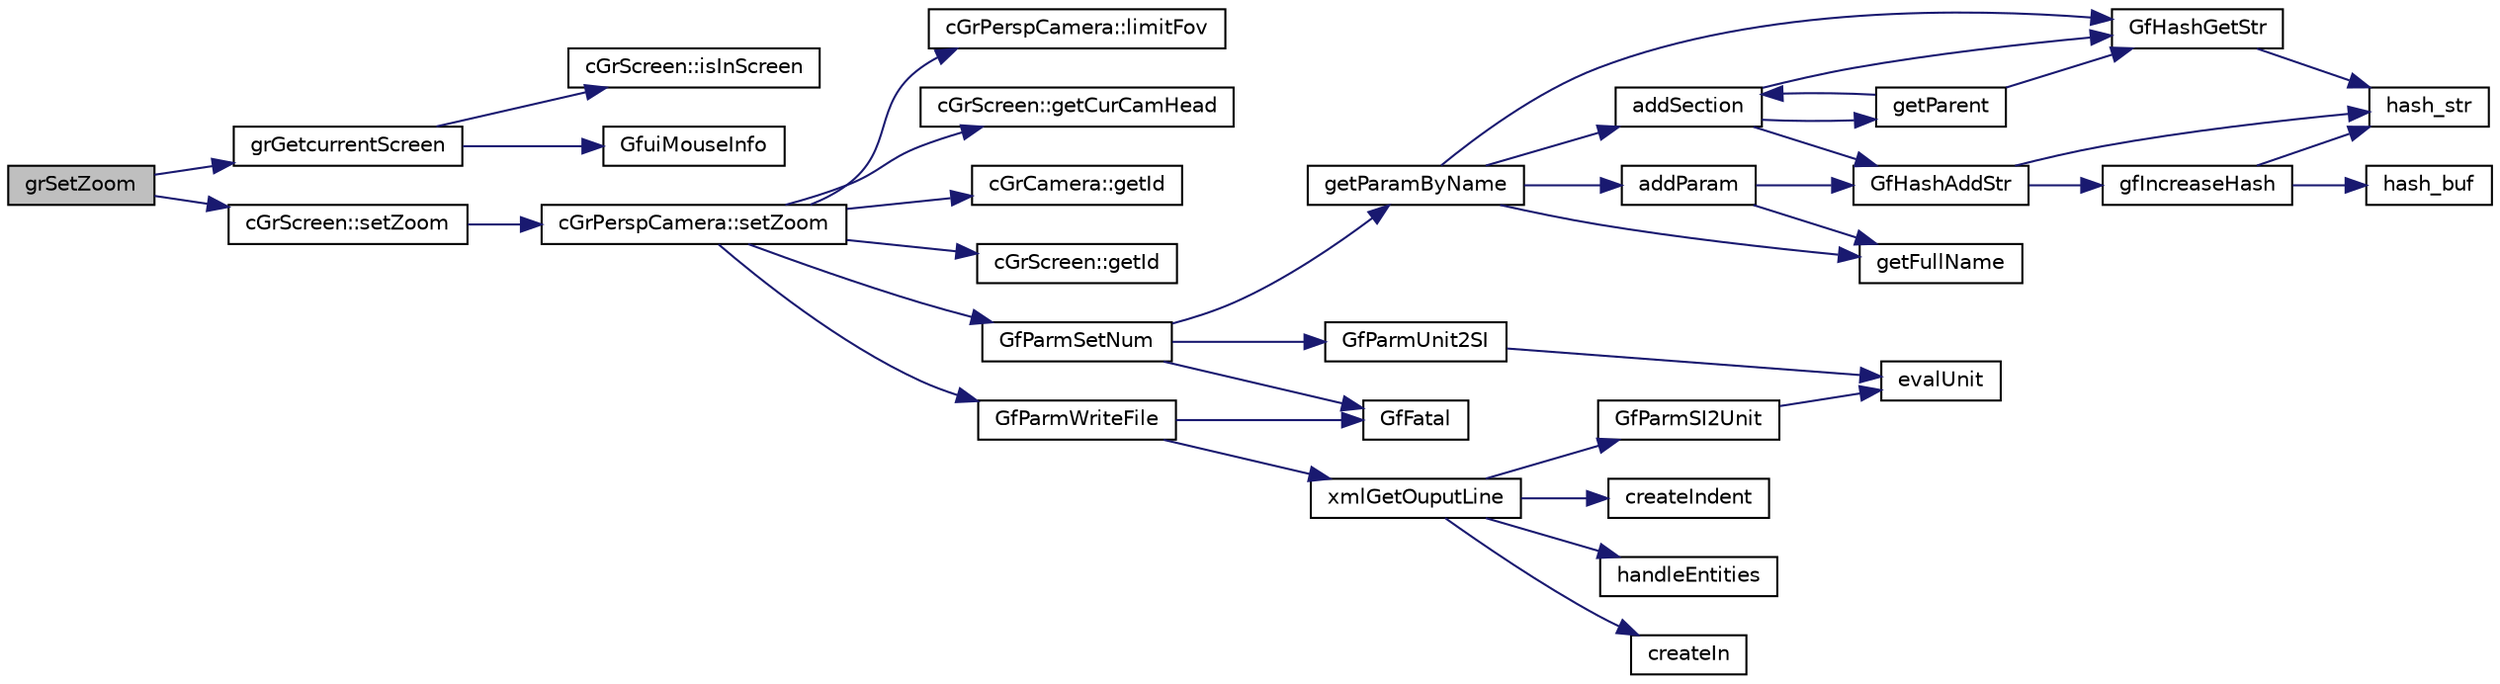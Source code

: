 digraph "grSetZoom"
{
  edge [fontname="Helvetica",fontsize="10",labelfontname="Helvetica",labelfontsize="10"];
  node [fontname="Helvetica",fontsize="10",shape=record];
  rankdir="LR";
  Node1 [label="grSetZoom",height=0.2,width=0.4,color="black", fillcolor="grey75", style="filled", fontcolor="black"];
  Node1 -> Node2 [color="midnightblue",fontsize="10",style="solid",fontname="Helvetica"];
  Node2 [label="grGetcurrentScreen",height=0.2,width=0.4,color="black", fillcolor="white", style="filled",URL="$grmain_8cpp.html#a1b567c6682c1e972d6056cc70b884cd5"];
  Node2 -> Node3 [color="midnightblue",fontsize="10",style="solid",fontname="Helvetica"];
  Node3 [label="GfuiMouseInfo",height=0.2,width=0.4,color="black", fillcolor="white", style="filled",URL="$group__gui.html#ga742f49d4d38c9d557fac937240f6ee75",tooltip="Get the mouse information (position and buttons) "];
  Node2 -> Node4 [color="midnightblue",fontsize="10",style="solid",fontname="Helvetica"];
  Node4 [label="cGrScreen::isInScreen",height=0.2,width=0.4,color="black", fillcolor="white", style="filled",URL="$classc_gr_screen.html#aa658a29eb655454f084e0c4afa1740ad"];
  Node1 -> Node5 [color="midnightblue",fontsize="10",style="solid",fontname="Helvetica"];
  Node5 [label="cGrScreen::setZoom",height=0.2,width=0.4,color="black", fillcolor="white", style="filled",URL="$classc_gr_screen.html#a7ae75212292bd01b3d1e2605b84491fa"];
  Node5 -> Node6 [color="midnightblue",fontsize="10",style="solid",fontname="Helvetica"];
  Node6 [label="cGrPerspCamera::setZoom",height=0.2,width=0.4,color="black", fillcolor="white", style="filled",URL="$classc_gr_persp_camera.html#ac5660dec0a11141215fe551a33a06e7c"];
  Node6 -> Node7 [color="midnightblue",fontsize="10",style="solid",fontname="Helvetica"];
  Node7 [label="cGrPerspCamera::limitFov",height=0.2,width=0.4,color="black", fillcolor="white", style="filled",URL="$classc_gr_persp_camera.html#a70c0191610851aee37de329253fecabe"];
  Node6 -> Node8 [color="midnightblue",fontsize="10",style="solid",fontname="Helvetica"];
  Node8 [label="cGrScreen::getCurCamHead",height=0.2,width=0.4,color="black", fillcolor="white", style="filled",URL="$classc_gr_screen.html#ad02876b341f8d72ff528da6708146c76"];
  Node6 -> Node9 [color="midnightblue",fontsize="10",style="solid",fontname="Helvetica"];
  Node9 [label="cGrCamera::getId",height=0.2,width=0.4,color="black", fillcolor="white", style="filled",URL="$classc_gr_camera.html#a460f02feb846382de7d91b7da6bf6ca3"];
  Node6 -> Node10 [color="midnightblue",fontsize="10",style="solid",fontname="Helvetica"];
  Node10 [label="cGrScreen::getId",height=0.2,width=0.4,color="black", fillcolor="white", style="filled",URL="$classc_gr_screen.html#a6bfc4776028e33c8dacf7d915c1b9986"];
  Node6 -> Node11 [color="midnightblue",fontsize="10",style="solid",fontname="Helvetica"];
  Node11 [label="GfParmSetNum",height=0.2,width=0.4,color="black", fillcolor="white", style="filled",URL="$group__paramsdata.html#gaeffbd4db596ae3239a35d7fbd3f442fa",tooltip="Set a numerical parameter in the parameter set handle. "];
  Node11 -> Node12 [color="midnightblue",fontsize="10",style="solid",fontname="Helvetica"];
  Node12 [label="GfFatal",height=0.2,width=0.4,color="black", fillcolor="white", style="filled",URL="$tgf_8h.html#a927c58e55400ef72e0e54548b26f973d"];
  Node11 -> Node13 [color="midnightblue",fontsize="10",style="solid",fontname="Helvetica"];
  Node13 [label="getParamByName",height=0.2,width=0.4,color="black", fillcolor="white", style="filled",URL="$group__paramshelper.html#gad76ca407ee6b618e69f80c80aa319d63",tooltip="Helper function to get (or create) a parameter by name. "];
  Node13 -> Node14 [color="midnightblue",fontsize="10",style="solid",fontname="Helvetica"];
  Node14 [label="getFullName",height=0.2,width=0.4,color="black", fillcolor="white", style="filled",URL="$group__paramshelper.html#gaf12253922391ef1139cd12f2a0ffa5ea",tooltip="Helper function to get the full name of a parameter (full name: \"sectionName/paramName\"). "];
  Node13 -> Node15 [color="midnightblue",fontsize="10",style="solid",fontname="Helvetica"];
  Node15 [label="GfHashGetStr",height=0.2,width=0.4,color="black", fillcolor="white", style="filled",URL="$group__hash.html#ga4e47f57400b95ab9b6fe918c123fdb26",tooltip="Get the user data associated with a string key. "];
  Node15 -> Node16 [color="midnightblue",fontsize="10",style="solid",fontname="Helvetica"];
  Node16 [label="hash_str",height=0.2,width=0.4,color="black", fillcolor="white", style="filled",URL="$hash_8cpp.html#a54816daefc845f0b3ade33c7243c6b71"];
  Node13 -> Node17 [color="midnightblue",fontsize="10",style="solid",fontname="Helvetica"];
  Node17 [label="addSection",height=0.2,width=0.4,color="black", fillcolor="white", style="filled",URL="$group__paramshelper.html#ga56946944d68598d938e65db86ce1221f",tooltip="Helper function to add a section to a parameter set. "];
  Node17 -> Node15 [color="midnightblue",fontsize="10",style="solid",fontname="Helvetica"];
  Node17 -> Node18 [color="midnightblue",fontsize="10",style="solid",fontname="Helvetica"];
  Node18 [label="getParent",height=0.2,width=0.4,color="black", fillcolor="white", style="filled",URL="$group__paramshelper.html#ga6d2007ad14ed22efb2237f09c9c2649a",tooltip="Helper function to get (or create if not found) parent section of section given in sectionName..."];
  Node18 -> Node15 [color="midnightblue",fontsize="10",style="solid",fontname="Helvetica"];
  Node18 -> Node17 [color="midnightblue",fontsize="10",style="solid",fontname="Helvetica"];
  Node17 -> Node19 [color="midnightblue",fontsize="10",style="solid",fontname="Helvetica"];
  Node19 [label="GfHashAddStr",height=0.2,width=0.4,color="black", fillcolor="white", style="filled",URL="$group__hash.html#gaa7a49ed4d630a0a86a829bd8f77f75f6",tooltip="Add an element with a string key to a hash table. "];
  Node19 -> Node20 [color="midnightblue",fontsize="10",style="solid",fontname="Helvetica"];
  Node20 [label="gfIncreaseHash",height=0.2,width=0.4,color="black", fillcolor="white", style="filled",URL="$hash_8cpp.html#a7089850595ee0480361e87214ffc7832",tooltip="Double the size of the hash table. "];
  Node20 -> Node16 [color="midnightblue",fontsize="10",style="solid",fontname="Helvetica"];
  Node20 -> Node21 [color="midnightblue",fontsize="10",style="solid",fontname="Helvetica"];
  Node21 [label="hash_buf",height=0.2,width=0.4,color="black", fillcolor="white", style="filled",URL="$hash_8cpp.html#aa16fb46e5085f561f005052d0e348c0e"];
  Node19 -> Node16 [color="midnightblue",fontsize="10",style="solid",fontname="Helvetica"];
  Node13 -> Node22 [color="midnightblue",fontsize="10",style="solid",fontname="Helvetica"];
  Node22 [label="addParam",height=0.2,width=0.4,color="black", fillcolor="white", style="filled",URL="$group__paramshelper.html#gaf202744654cbc648b47479f30ccc3a8c",tooltip="Helper function to add parameter, does not check for duplicated name. "];
  Node22 -> Node14 [color="midnightblue",fontsize="10",style="solid",fontname="Helvetica"];
  Node22 -> Node19 [color="midnightblue",fontsize="10",style="solid",fontname="Helvetica"];
  Node11 -> Node23 [color="midnightblue",fontsize="10",style="solid",fontname="Helvetica"];
  Node23 [label="GfParmUnit2SI",height=0.2,width=0.4,color="black", fillcolor="white", style="filled",URL="$group__paramsdata.html#ga86ff634469b4c8640498bc574735a398",tooltip="Convert a value given in unit to SI. "];
  Node23 -> Node24 [color="midnightblue",fontsize="10",style="solid",fontname="Helvetica"];
  Node24 [label="evalUnit",height=0.2,width=0.4,color="black", fillcolor="white", style="filled",URL="$group__paramshelper.html#ga939d9b995855a1e99d2ed2591692c71d",tooltip="Support function to multiply or divide dest with unit conversion factor. "];
  Node6 -> Node25 [color="midnightblue",fontsize="10",style="solid",fontname="Helvetica"];
  Node25 [label="GfParmWriteFile",height=0.2,width=0.4,color="black", fillcolor="white", style="filled",URL="$group__paramsfile.html#ga74959dceaa06d202a6695e13a364b19a",tooltip="Write parameter set into file. "];
  Node25 -> Node12 [color="midnightblue",fontsize="10",style="solid",fontname="Helvetica"];
  Node25 -> Node26 [color="midnightblue",fontsize="10",style="solid",fontname="Helvetica"];
  Node26 [label="xmlGetOuputLine",height=0.2,width=0.4,color="black", fillcolor="white", style="filled",URL="$group__paramshelper.html#ga3d522dd29c83c2d11f9ae4c92f79a1d0",tooltip="Helper function to output one line of XML generated from the given parameter set. ..."];
  Node26 -> Node27 [color="midnightblue",fontsize="10",style="solid",fontname="Helvetica"];
  Node27 [label="createIndent",height=0.2,width=0.4,color="black", fillcolor="white", style="filled",URL="$group__paramshelper.html#gad83a5dcef14d92f564927660cd36cc5b",tooltip="Helper function for indentation in the XML. "];
  Node26 -> Node28 [color="midnightblue",fontsize="10",style="solid",fontname="Helvetica"];
  Node28 [label="handleEntities",height=0.2,width=0.4,color="black", fillcolor="white", style="filled",URL="$group__paramshelper.html#ga5871f6333f827d46c3d5010580ea9792",tooltip="Helper function to convert the input line given in val into proper XML notation, the output goes into..."];
  Node26 -> Node29 [color="midnightblue",fontsize="10",style="solid",fontname="Helvetica"];
  Node29 [label="createIn",height=0.2,width=0.4,color="black", fillcolor="white", style="filled",URL="$group__paramshelper.html#gabb6dae7abf824edc62481895e1b98c89",tooltip="Helper function to support the serialization into the XML of the \"within\" attribute. "];
  Node26 -> Node30 [color="midnightblue",fontsize="10",style="solid",fontname="Helvetica"];
  Node30 [label="GfParmSI2Unit",height=0.2,width=0.4,color="black", fillcolor="white", style="filled",URL="$group__paramsdata.html#gab24de0cda7e3f9a5ea42be6dd7592a38",tooltip="Convert a value from SI to given unit. "];
  Node30 -> Node24 [color="midnightblue",fontsize="10",style="solid",fontname="Helvetica"];
}
